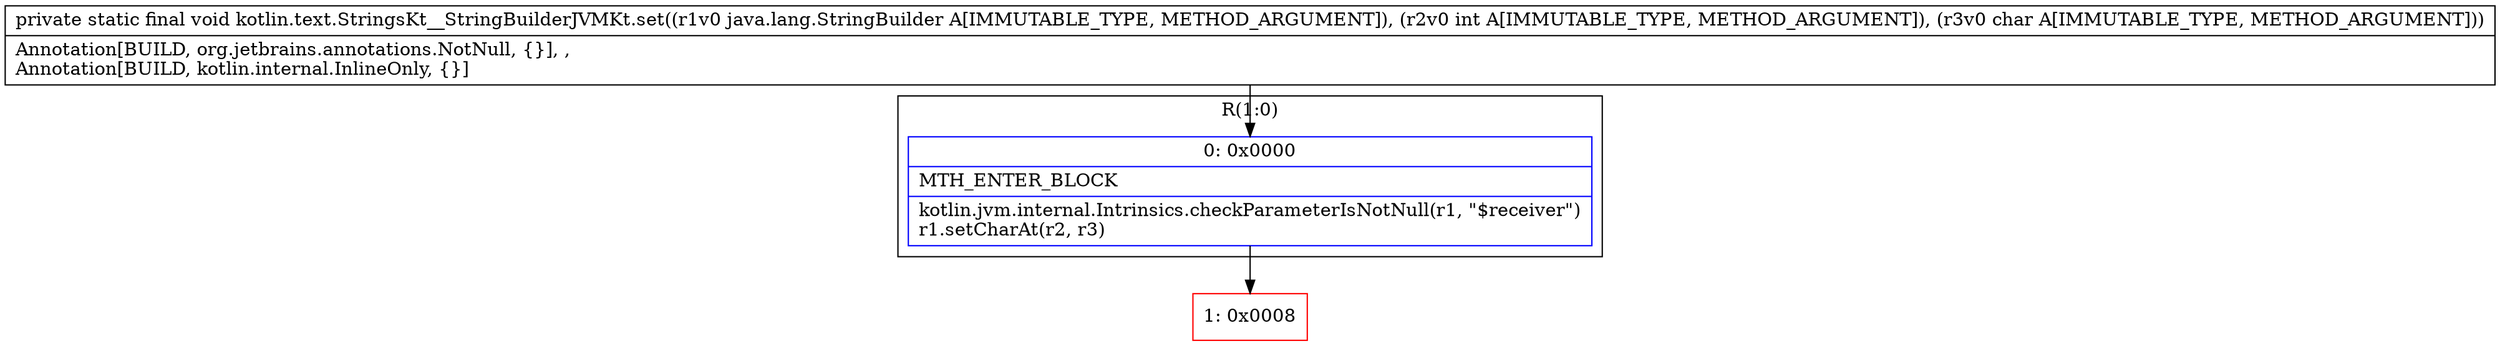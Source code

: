 digraph "CFG forkotlin.text.StringsKt__StringBuilderJVMKt.set(Ljava\/lang\/StringBuilder;IC)V" {
subgraph cluster_Region_1842956790 {
label = "R(1:0)";
node [shape=record,color=blue];
Node_0 [shape=record,label="{0\:\ 0x0000|MTH_ENTER_BLOCK\l|kotlin.jvm.internal.Intrinsics.checkParameterIsNotNull(r1, \"$receiver\")\lr1.setCharAt(r2, r3)\l}"];
}
Node_1 [shape=record,color=red,label="{1\:\ 0x0008}"];
MethodNode[shape=record,label="{private static final void kotlin.text.StringsKt__StringBuilderJVMKt.set((r1v0 java.lang.StringBuilder A[IMMUTABLE_TYPE, METHOD_ARGUMENT]), (r2v0 int A[IMMUTABLE_TYPE, METHOD_ARGUMENT]), (r3v0 char A[IMMUTABLE_TYPE, METHOD_ARGUMENT]))  | Annotation[BUILD, org.jetbrains.annotations.NotNull, \{\}], , \lAnnotation[BUILD, kotlin.internal.InlineOnly, \{\}]\l}"];
MethodNode -> Node_0;
Node_0 -> Node_1;
}

